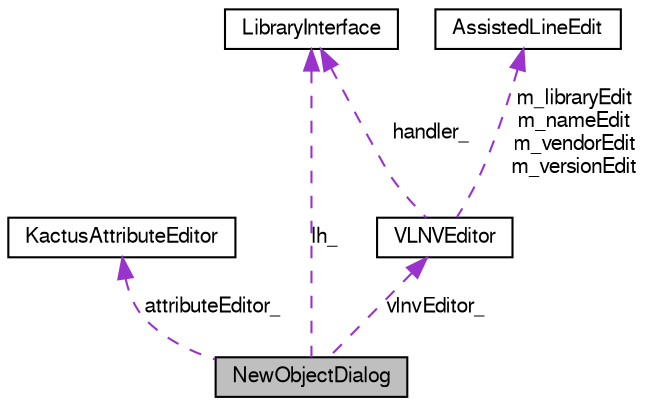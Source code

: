 digraph G
{
  bgcolor="transparent";
  edge [fontname="FreeSans",fontsize=10,labelfontname="FreeSans",labelfontsize=10];
  node [fontname="FreeSans",fontsize=10,shape=record];
  Node1 [label="NewObjectDialog",height=0.2,width=0.4,color="black", fillcolor="grey75", style="filled" fontcolor="black"];
  Node2 -> Node1 [dir=back,color="darkorchid3",fontsize=10,style="dashed",label="attributeEditor_",fontname="FreeSans"];
  Node2 [label="KactusAttributeEditor",height=0.2,width=0.4,color="black",URL="$class_kactus_attribute_editor.html",tooltip="KactusAttributeEditor class."];
  Node3 -> Node1 [dir=back,color="darkorchid3",fontsize=10,style="dashed",label="lh_",fontname="FreeSans"];
  Node3 [label="LibraryInterface",height=0.2,width=0.4,color="black",URL="$class_library_interface.html",tooltip="LibraryInterface defines an interface to operate the IP-Xact-library."];
  Node4 -> Node1 [dir=back,color="darkorchid3",fontsize=10,style="dashed",label="vlnvEditor_",fontname="FreeSans"];
  Node4 [label="VLNVEditor",height=0.2,width=0.4,color="black",URL="$class_v_l_n_v_editor.html",tooltip="VLNVEditor class."];
  Node3 -> Node4 [dir=back,color="darkorchid3",fontsize=10,style="dashed",label="handler_",fontname="FreeSans"];
  Node5 -> Node4 [dir=back,color="darkorchid3",fontsize=10,style="dashed",label="m_libraryEdit\nm_nameEdit\nm_vendorEdit\nm_versionEdit",fontname="FreeSans"];
  Node5 [label="AssistedLineEdit",height=0.2,width=0.4,color="black",URL="$class_assisted_line_edit.html",tooltip="AssistedLineEdit class."];
}
